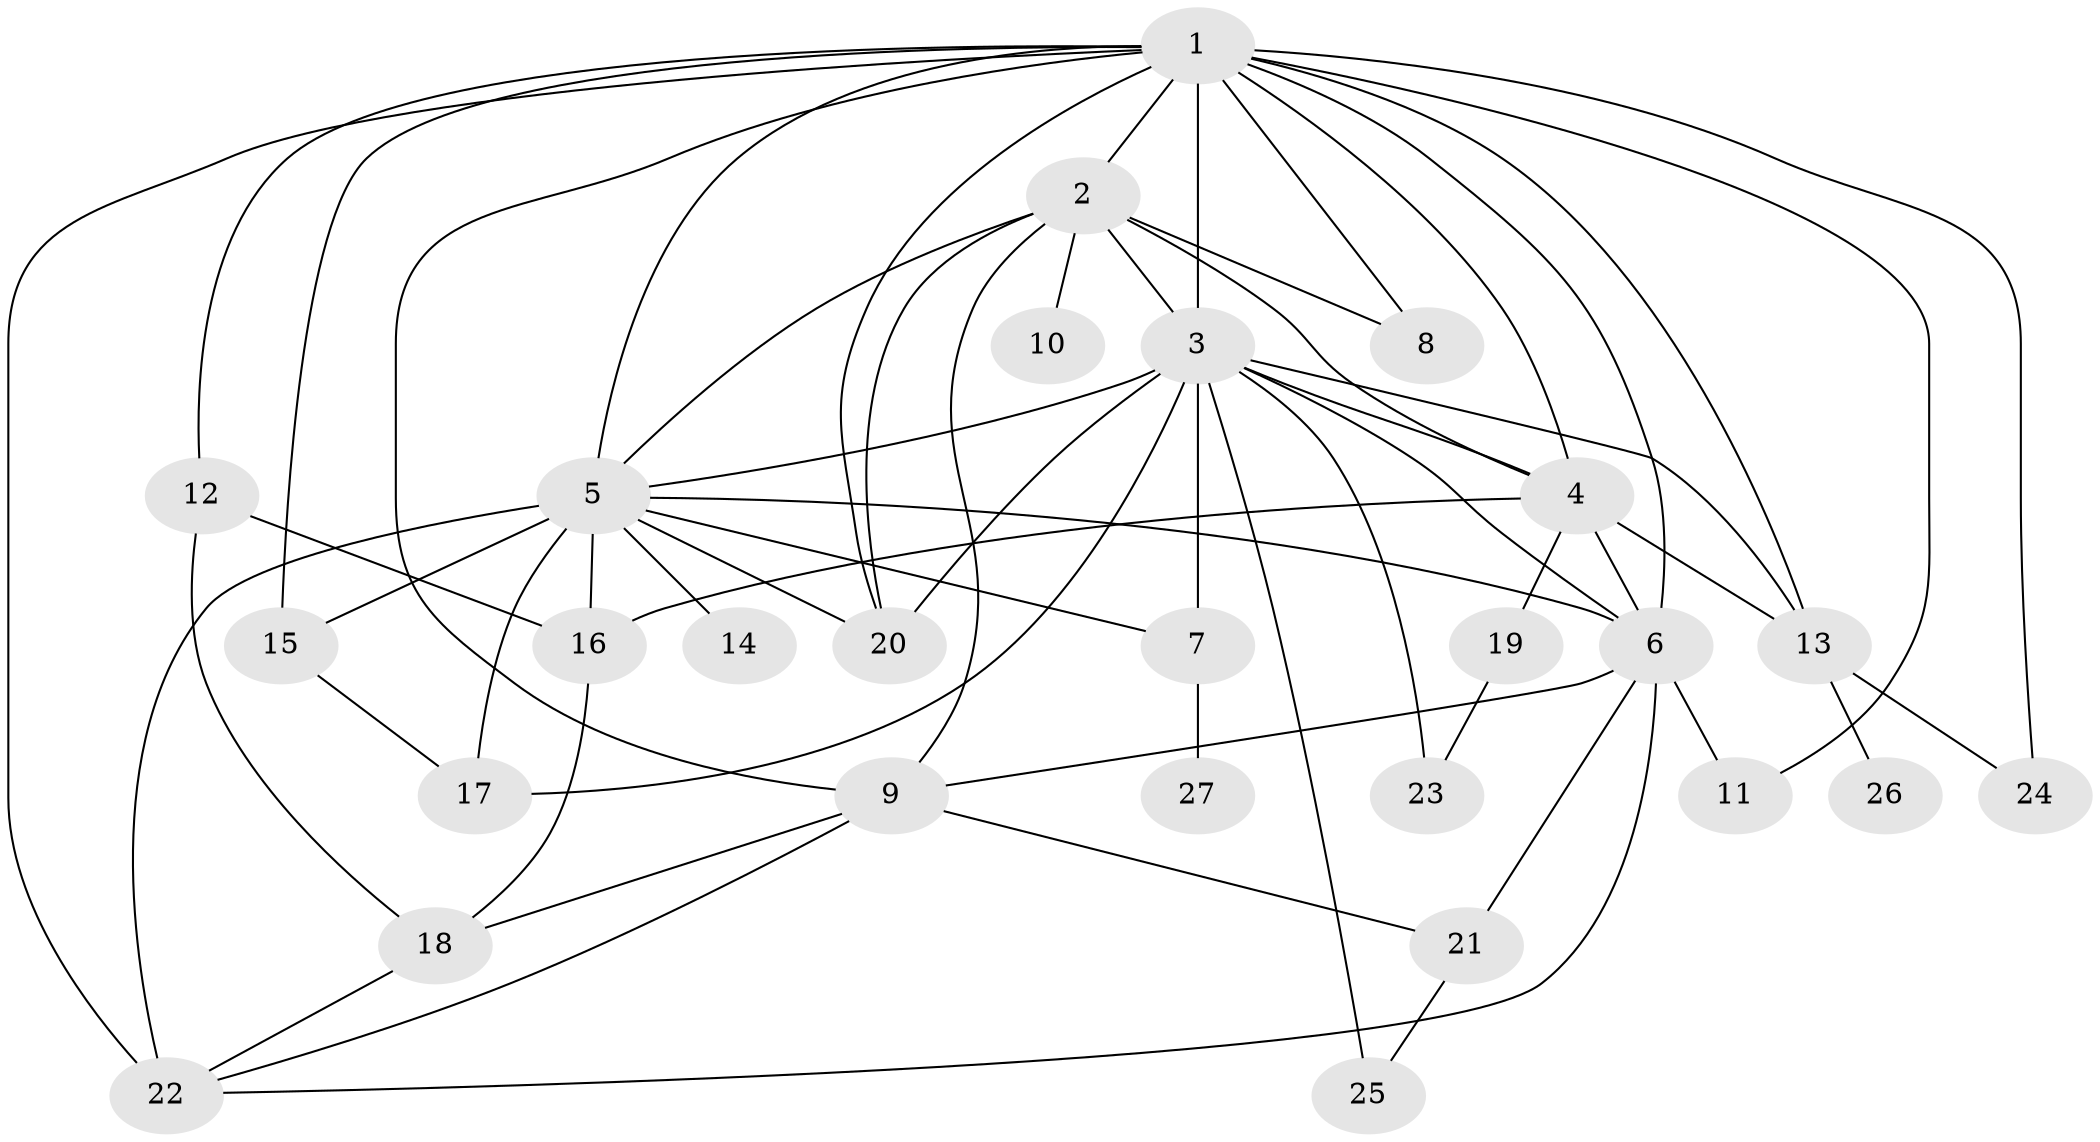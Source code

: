 // original degree distribution, {6: 0.0449438202247191, 5: 0.07865168539325842, 9: 0.011235955056179775, 8: 0.02247191011235955, 26: 0.011235955056179775, 17: 0.011235955056179775, 1: 0.4044943820224719, 3: 0.12359550561797752, 2: 0.21348314606741572, 4: 0.056179775280898875, 7: 0.011235955056179775, 11: 0.011235955056179775}
// Generated by graph-tools (version 1.1) at 2025/50/03/04/25 22:50:28]
// undirected, 27 vertices, 59 edges
graph export_dot {
  node [color=gray90,style=filled];
  1;
  2;
  3;
  4;
  5;
  6;
  7;
  8;
  9;
  10;
  11;
  12;
  13;
  14;
  15;
  16;
  17;
  18;
  19;
  20;
  21;
  22;
  23;
  24;
  25;
  26;
  27;
  1 -- 2 [weight=2.0];
  1 -- 3 [weight=4.0];
  1 -- 4 [weight=1.0];
  1 -- 5 [weight=2.0];
  1 -- 6 [weight=2.0];
  1 -- 8 [weight=2.0];
  1 -- 9 [weight=1.0];
  1 -- 11 [weight=2.0];
  1 -- 12 [weight=1.0];
  1 -- 13 [weight=1.0];
  1 -- 15 [weight=1.0];
  1 -- 20 [weight=2.0];
  1 -- 22 [weight=1.0];
  1 -- 24 [weight=1.0];
  2 -- 3 [weight=1.0];
  2 -- 4 [weight=1.0];
  2 -- 5 [weight=1.0];
  2 -- 8 [weight=3.0];
  2 -- 9 [weight=1.0];
  2 -- 10 [weight=1.0];
  2 -- 20 [weight=2.0];
  3 -- 4 [weight=1.0];
  3 -- 5 [weight=1.0];
  3 -- 6 [weight=1.0];
  3 -- 7 [weight=11.0];
  3 -- 13 [weight=1.0];
  3 -- 17 [weight=1.0];
  3 -- 20 [weight=1.0];
  3 -- 23 [weight=1.0];
  3 -- 25 [weight=1.0];
  4 -- 6 [weight=7.0];
  4 -- 13 [weight=1.0];
  4 -- 16 [weight=1.0];
  4 -- 19 [weight=1.0];
  5 -- 6 [weight=1.0];
  5 -- 7 [weight=1.0];
  5 -- 14 [weight=1.0];
  5 -- 15 [weight=1.0];
  5 -- 16 [weight=1.0];
  5 -- 17 [weight=1.0];
  5 -- 20 [weight=1.0];
  5 -- 22 [weight=5.0];
  6 -- 9 [weight=1.0];
  6 -- 11 [weight=1.0];
  6 -- 21 [weight=2.0];
  6 -- 22 [weight=1.0];
  7 -- 27 [weight=1.0];
  9 -- 18 [weight=1.0];
  9 -- 21 [weight=1.0];
  9 -- 22 [weight=1.0];
  12 -- 16 [weight=1.0];
  12 -- 18 [weight=1.0];
  13 -- 24 [weight=1.0];
  13 -- 26 [weight=1.0];
  15 -- 17 [weight=1.0];
  16 -- 18 [weight=1.0];
  18 -- 22 [weight=1.0];
  19 -- 23 [weight=1.0];
  21 -- 25 [weight=1.0];
}
